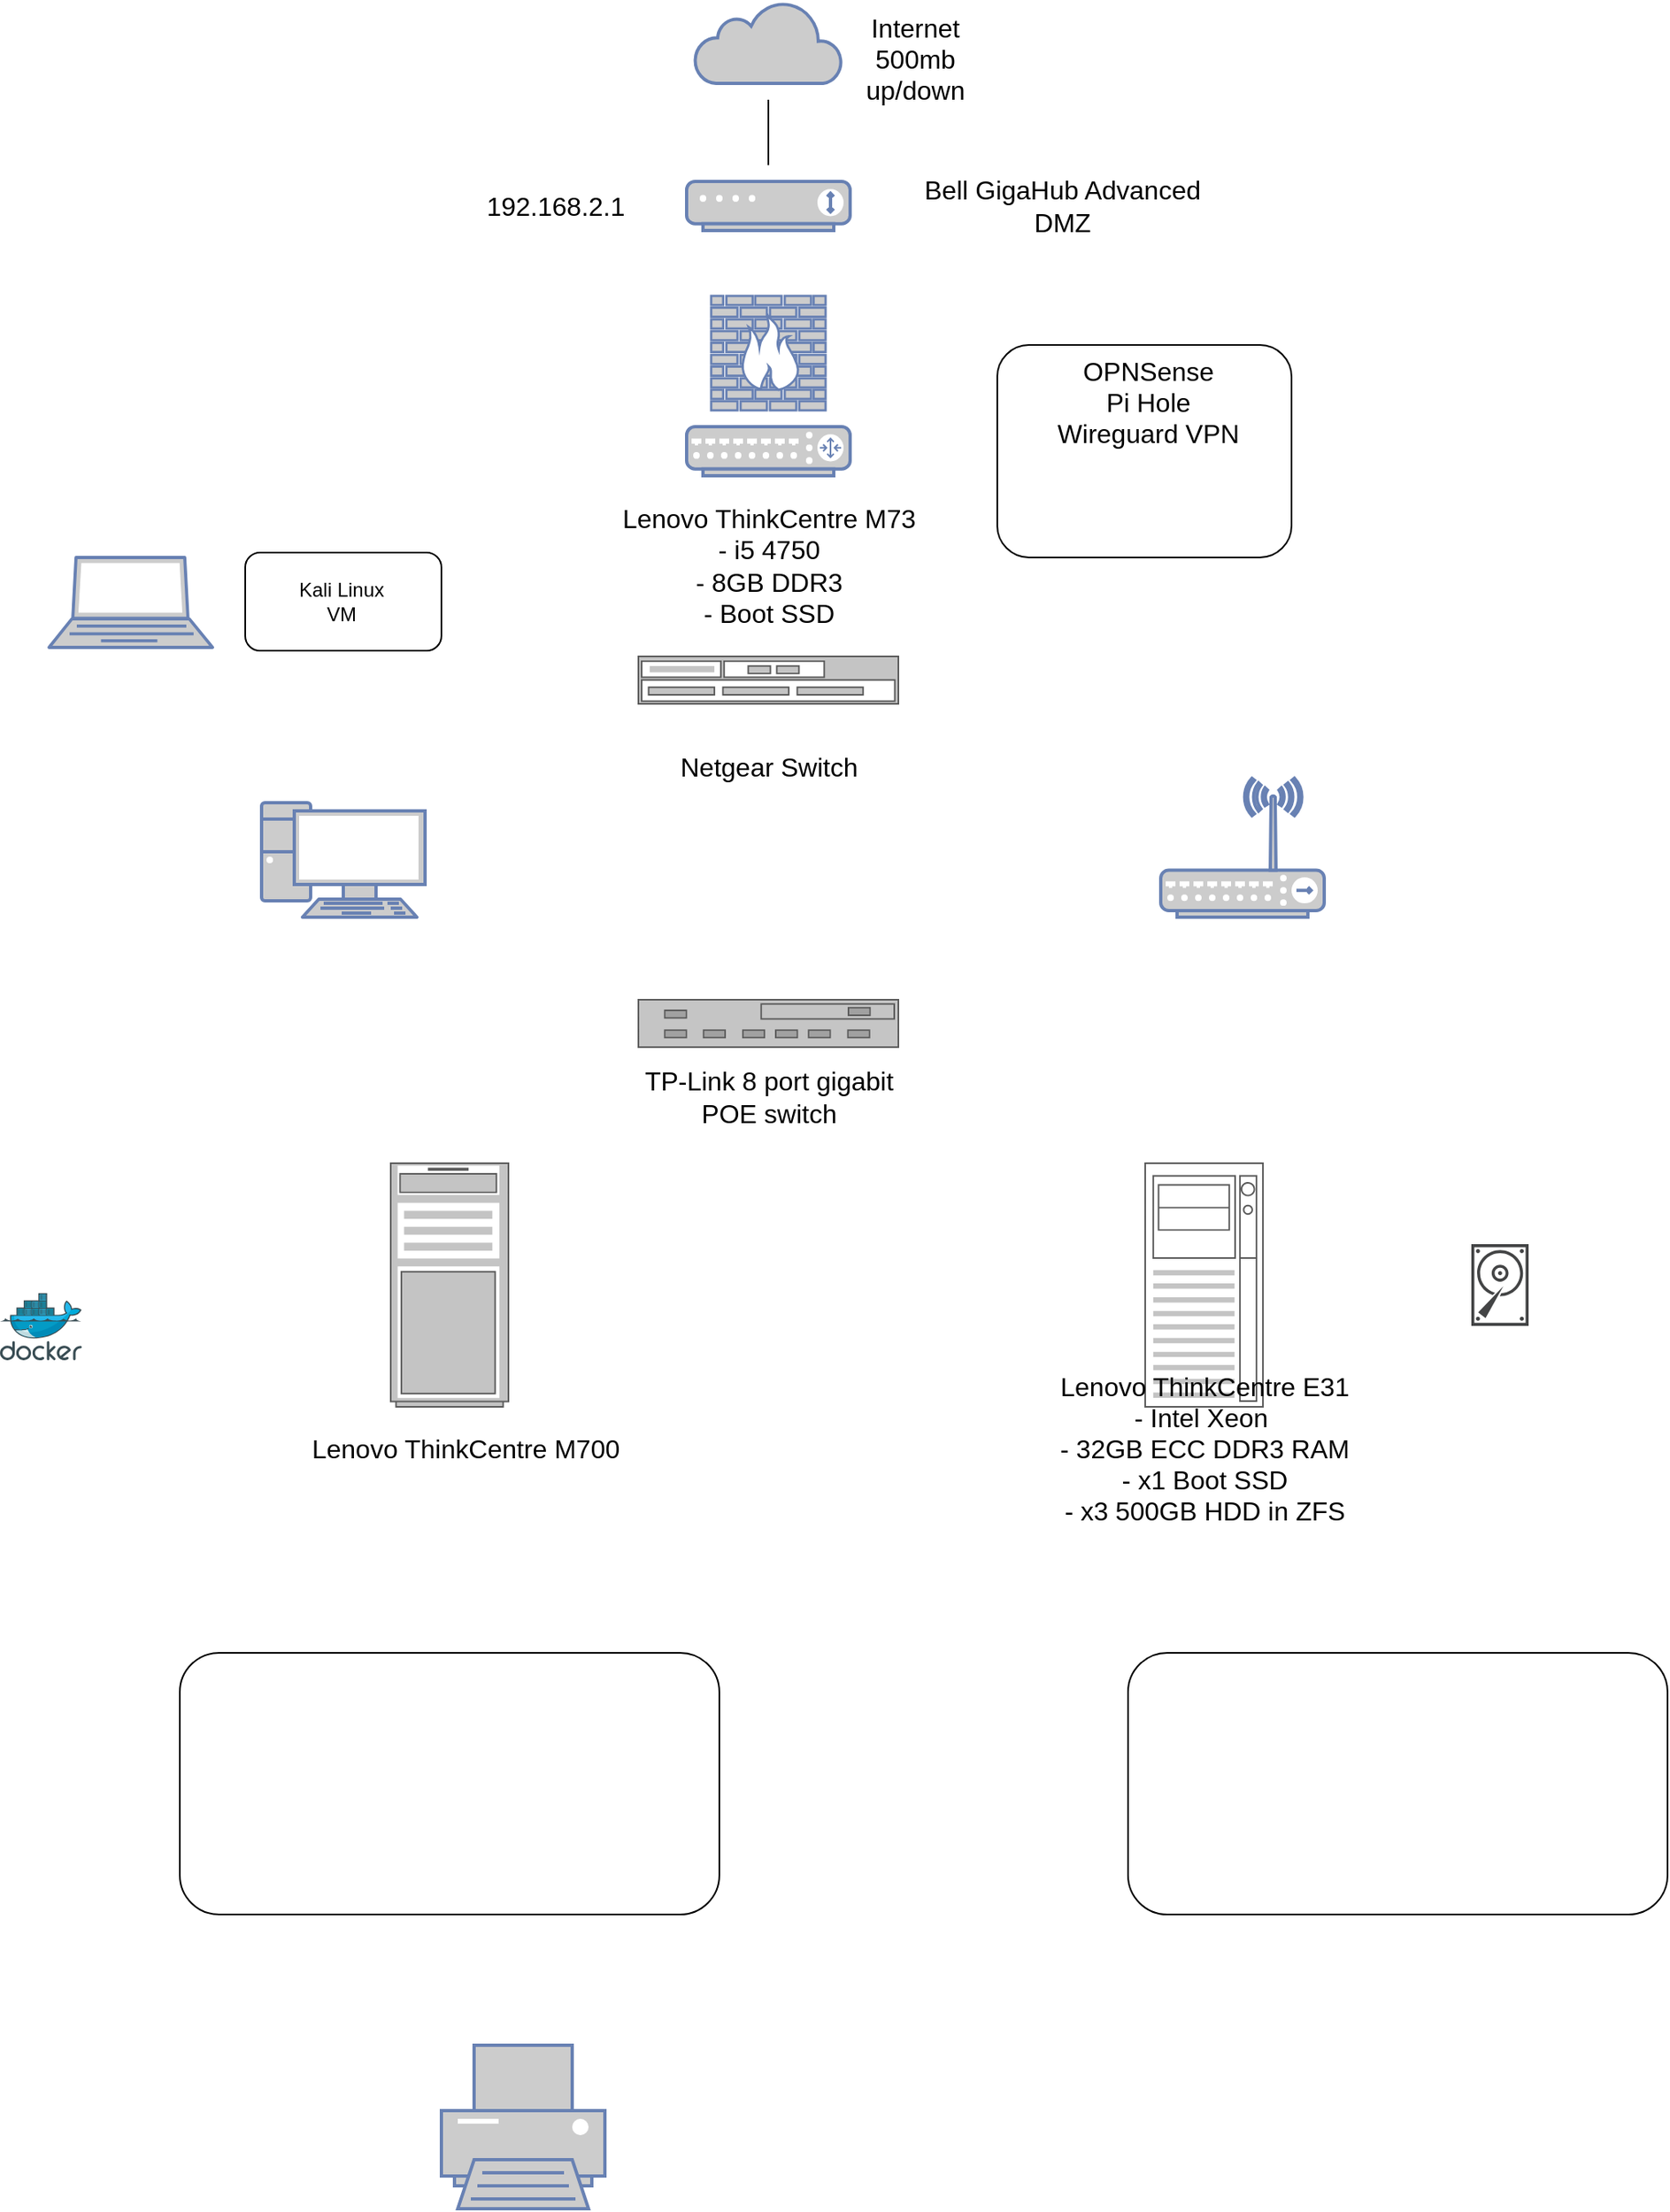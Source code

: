 <mxfile version="26.0.8">
  <diagram name="Page-1" id="55a83fd1-7818-8e21-69c5-c3457e3827bb">
    <mxGraphModel dx="529" dy="884" grid="1" gridSize="10" guides="1" tooltips="1" connect="1" arrows="1" fold="1" page="1" pageScale="1" pageWidth="1100" pageHeight="850" background="none" math="0" shadow="0">
      <root>
        <mxCell id="0" />
        <mxCell id="1" parent="0" />
        <mxCell id="jQjBUP747iZEK8PiLITo-1" value="" style="html=1;outlineConnect=0;fillColor=#CCCCCC;strokeColor=#6881B3;gradientColor=none;gradientDirection=north;strokeWidth=2;shape=mxgraph.networks.cloud;fontColor=#ffffff;" parent="1" vertex="1">
          <mxGeometry x="465" y="150" width="90" height="50" as="geometry" />
        </mxCell>
        <mxCell id="jQjBUP747iZEK8PiLITo-3" value="Internet 500mb up/down" style="text;html=1;align=center;verticalAlign=middle;whiteSpace=wrap;rounded=0;fontSize=16;" parent="1" vertex="1">
          <mxGeometry x="570" y="170" width="60" height="30" as="geometry" />
        </mxCell>
        <mxCell id="jQjBUP747iZEK8PiLITo-4" value="" style="endArrow=none;html=1;rounded=0;fontSize=12;startSize=8;endSize=8;curved=1;" parent="1" edge="1">
          <mxGeometry width="50" height="50" relative="1" as="geometry">
            <mxPoint x="510" y="250" as="sourcePoint" />
            <mxPoint x="510" y="210" as="targetPoint" />
          </mxGeometry>
        </mxCell>
        <mxCell id="jQjBUP747iZEK8PiLITo-5" value="" style="fontColor=#0066CC;verticalAlign=top;verticalLabelPosition=bottom;labelPosition=center;align=center;html=1;outlineConnect=0;fillColor=#CCCCCC;strokeColor=#6881B3;gradientColor=none;gradientDirection=north;strokeWidth=2;shape=mxgraph.networks.modem;" parent="1" vertex="1">
          <mxGeometry x="460" y="260" width="100" height="30" as="geometry" />
        </mxCell>
        <mxCell id="jQjBUP747iZEK8PiLITo-6" value="Bell GigaHub Advanced DMZ" style="text;html=1;align=center;verticalAlign=middle;whiteSpace=wrap;rounded=0;fontSize=16;" parent="1" vertex="1">
          <mxGeometry x="590" y="260" width="200" height="30" as="geometry" />
        </mxCell>
        <mxCell id="jQjBUP747iZEK8PiLITo-7" value="" style="fontColor=#0066CC;verticalAlign=top;verticalLabelPosition=bottom;labelPosition=center;align=center;html=1;outlineConnect=0;fillColor=#CCCCCC;strokeColor=#6881B3;gradientColor=none;gradientDirection=north;strokeWidth=2;shape=mxgraph.networks.router;" parent="1" vertex="1">
          <mxGeometry x="460" y="410" width="100" height="30" as="geometry" />
        </mxCell>
        <mxCell id="jQjBUP747iZEK8PiLITo-9" value="Lenovo ThinkCentre M73&lt;div&gt;- i5 4750&lt;/div&gt;&lt;div&gt;- 8GB DDR3&lt;/div&gt;&lt;div&gt;- Boot SSD&lt;/div&gt;" style="text;html=1;align=center;verticalAlign=middle;whiteSpace=wrap;rounded=0;fontSize=16;" parent="1" vertex="1">
          <mxGeometry x="397.5" y="450" width="225" height="90" as="geometry" />
        </mxCell>
        <mxCell id="jQjBUP747iZEK8PiLITo-10" value="" style="image;sketch=0;aspect=fixed;html=1;points=[];align=center;fontSize=12;image=img/lib/mscae/Docker.svg;" parent="1" vertex="1">
          <mxGeometry x="40" y="940" width="50" height="41" as="geometry" />
        </mxCell>
        <mxCell id="GjfVkco9CjI6PsuyNRYr-3" value="" style="fontColor=#0066CC;verticalAlign=top;verticalLabelPosition=bottom;labelPosition=center;align=center;html=1;outlineConnect=0;fillColor=#CCCCCC;strokeColor=#6881B3;gradientColor=none;gradientDirection=north;strokeWidth=2;shape=mxgraph.networks.laptop;" vertex="1" parent="1">
          <mxGeometry x="70" y="490" width="100" height="55" as="geometry" />
        </mxCell>
        <mxCell id="GjfVkco9CjI6PsuyNRYr-4" value="" style="fontColor=#0066CC;verticalAlign=top;verticalLabelPosition=bottom;labelPosition=center;align=center;html=1;outlineConnect=0;fillColor=#CCCCCC;strokeColor=#6881B3;gradientColor=none;gradientDirection=north;strokeWidth=2;shape=mxgraph.networks.pc;" vertex="1" parent="1">
          <mxGeometry x="200" y="640" width="100" height="70" as="geometry" />
        </mxCell>
        <mxCell id="GjfVkco9CjI6PsuyNRYr-5" value="" style="fontColor=#0066CC;verticalAlign=top;verticalLabelPosition=bottom;labelPosition=center;align=center;html=1;outlineConnect=0;fillColor=#CCCCCC;strokeColor=#6881B3;gradientColor=none;gradientDirection=north;strokeWidth=2;shape=mxgraph.networks.firewall;" vertex="1" parent="1">
          <mxGeometry x="475" y="330" width="70" height="70" as="geometry" />
        </mxCell>
        <mxCell id="GjfVkco9CjI6PsuyNRYr-7" value="" style="strokeColor=#666666;html=1;labelPosition=right;align=left;spacingLeft=15;shadow=0;dashed=0;outlineConnect=0;shape=mxgraph.rack.general.switches_1;" vertex="1" parent="1">
          <mxGeometry x="430" y="550" width="160" height="30" as="geometry" />
        </mxCell>
        <mxCell id="GjfVkco9CjI6PsuyNRYr-8" value="" style="strokeColor=#666666;html=1;labelPosition=right;align=left;spacingLeft=15;shadow=0;dashed=0;outlineConnect=0;shape=mxgraph.rack.general.switches_2;" vertex="1" parent="1">
          <mxGeometry x="430" y="760" width="160" height="30" as="geometry" />
        </mxCell>
        <mxCell id="GjfVkco9CjI6PsuyNRYr-9" value="" style="strokeColor=#666666;html=1;verticalLabelPosition=bottom;labelBackgroundColor=#ffffff;verticalAlign=top;outlineConnect=0;shadow=0;dashed=0;shape=mxgraph.rack.general.server_1;" vertex="1" parent="1">
          <mxGeometry x="278.5" y="860" width="73" height="150" as="geometry" />
        </mxCell>
        <mxCell id="GjfVkco9CjI6PsuyNRYr-10" value="" style="strokeColor=#666666;html=1;verticalLabelPosition=bottom;labelBackgroundColor=#ffffff;verticalAlign=top;outlineConnect=0;shadow=0;dashed=0;shape=mxgraph.rack.general.server_2;" vertex="1" parent="1">
          <mxGeometry x="740" y="860" width="73" height="150" as="geometry" />
        </mxCell>
        <mxCell id="GjfVkco9CjI6PsuyNRYr-11" value="" style="rounded=1;whiteSpace=wrap;html=1;" vertex="1" parent="1">
          <mxGeometry x="150" y="1160" width="330" height="160" as="geometry" />
        </mxCell>
        <mxCell id="GjfVkco9CjI6PsuyNRYr-12" value="" style="rounded=1;whiteSpace=wrap;html=1;" vertex="1" parent="1">
          <mxGeometry x="730" y="1160" width="330" height="160" as="geometry" />
        </mxCell>
        <mxCell id="GjfVkco9CjI6PsuyNRYr-13" value="" style="rounded=1;whiteSpace=wrap;html=1;" vertex="1" parent="1">
          <mxGeometry x="650" y="360" width="180" height="130" as="geometry" />
        </mxCell>
        <mxCell id="GjfVkco9CjI6PsuyNRYr-14" value="Lenovo ThinkCentre M700" style="text;html=1;align=center;verticalAlign=middle;whiteSpace=wrap;rounded=0;fontSize=16;" vertex="1" parent="1">
          <mxGeometry x="220" y="1020" width="210" height="30" as="geometry" />
        </mxCell>
        <mxCell id="GjfVkco9CjI6PsuyNRYr-15" value="Lenovo ThinkCentre E31&lt;div&gt;- Intel Xeon&amp;nbsp;&lt;/div&gt;&lt;div&gt;- 32GB ECC DDR3 RAM&lt;/div&gt;&lt;div&gt;- x1 Boot SSD&lt;/div&gt;&lt;div&gt;- x3 500GB HDD in ZFS&lt;/div&gt;" style="text;html=1;align=center;verticalAlign=middle;whiteSpace=wrap;rounded=0;fontSize=16;" vertex="1" parent="1">
          <mxGeometry x="671.5" y="1020" width="210" height="30" as="geometry" />
        </mxCell>
        <mxCell id="GjfVkco9CjI6PsuyNRYr-16" value="OPNSense&lt;div&gt;Pi Hole&lt;/div&gt;&lt;div&gt;Wireguard VPN&lt;/div&gt;" style="text;html=1;align=center;verticalAlign=middle;whiteSpace=wrap;rounded=0;fontSize=16;" vertex="1" parent="1">
          <mxGeometry x="630" y="350" width="225" height="90" as="geometry" />
        </mxCell>
        <mxCell id="GjfVkco9CjI6PsuyNRYr-17" value="Netgear Switch" style="text;html=1;align=center;verticalAlign=middle;whiteSpace=wrap;rounded=0;fontSize=16;" vertex="1" parent="1">
          <mxGeometry x="397.5" y="572.5" width="225" height="90" as="geometry" />
        </mxCell>
        <mxCell id="GjfVkco9CjI6PsuyNRYr-18" value="TP-Link 8 port gigabit POE switch" style="text;html=1;align=center;verticalAlign=middle;whiteSpace=wrap;rounded=0;fontSize=16;" vertex="1" parent="1">
          <mxGeometry x="418.75" y="794.5" width="182.5" height="50" as="geometry" />
        </mxCell>
        <mxCell id="GjfVkco9CjI6PsuyNRYr-19" value="" style="sketch=0;pointerEvents=1;shadow=0;dashed=0;html=1;strokeColor=none;fillColor=#434445;aspect=fixed;labelPosition=center;verticalLabelPosition=bottom;verticalAlign=top;align=center;outlineConnect=0;shape=mxgraph.vvd.disk;" vertex="1" parent="1">
          <mxGeometry x="940" y="910" width="35" height="50" as="geometry" />
        </mxCell>
        <mxCell id="GjfVkco9CjI6PsuyNRYr-21" value="" style="fontColor=#0066CC;verticalAlign=top;verticalLabelPosition=bottom;labelPosition=center;align=center;html=1;outlineConnect=0;fillColor=#CCCCCC;strokeColor=#6881B3;gradientColor=none;gradientDirection=north;strokeWidth=2;shape=mxgraph.networks.wireless_hub;" vertex="1" parent="1">
          <mxGeometry x="750" y="625" width="100" height="85" as="geometry" />
        </mxCell>
        <mxCell id="GjfVkco9CjI6PsuyNRYr-22" value="192.168.2.1" style="text;html=1;align=center;verticalAlign=middle;whiteSpace=wrap;rounded=0;fontSize=16;" vertex="1" parent="1">
          <mxGeometry x="310" y="260" width="140" height="30" as="geometry" />
        </mxCell>
        <mxCell id="GjfVkco9CjI6PsuyNRYr-23" value="" style="fontColor=#0066CC;verticalAlign=top;verticalLabelPosition=bottom;labelPosition=center;align=center;html=1;outlineConnect=0;fillColor=#CCCCCC;strokeColor=#6881B3;gradientColor=none;gradientDirection=north;strokeWidth=2;shape=mxgraph.networks.printer;" vertex="1" parent="1">
          <mxGeometry x="310" y="1400" width="100" height="100" as="geometry" />
        </mxCell>
        <mxCell id="GjfVkco9CjI6PsuyNRYr-24" value="" style="rounded=1;whiteSpace=wrap;html=1;" vertex="1" parent="1">
          <mxGeometry x="190" y="487" width="120" height="60" as="geometry" />
        </mxCell>
        <mxCell id="GjfVkco9CjI6PsuyNRYr-25" value="Kali Linux VM" style="text;html=1;align=center;verticalAlign=middle;whiteSpace=wrap;rounded=0;" vertex="1" parent="1">
          <mxGeometry x="219" y="502" width="60" height="30" as="geometry" />
        </mxCell>
      </root>
    </mxGraphModel>
  </diagram>
</mxfile>
